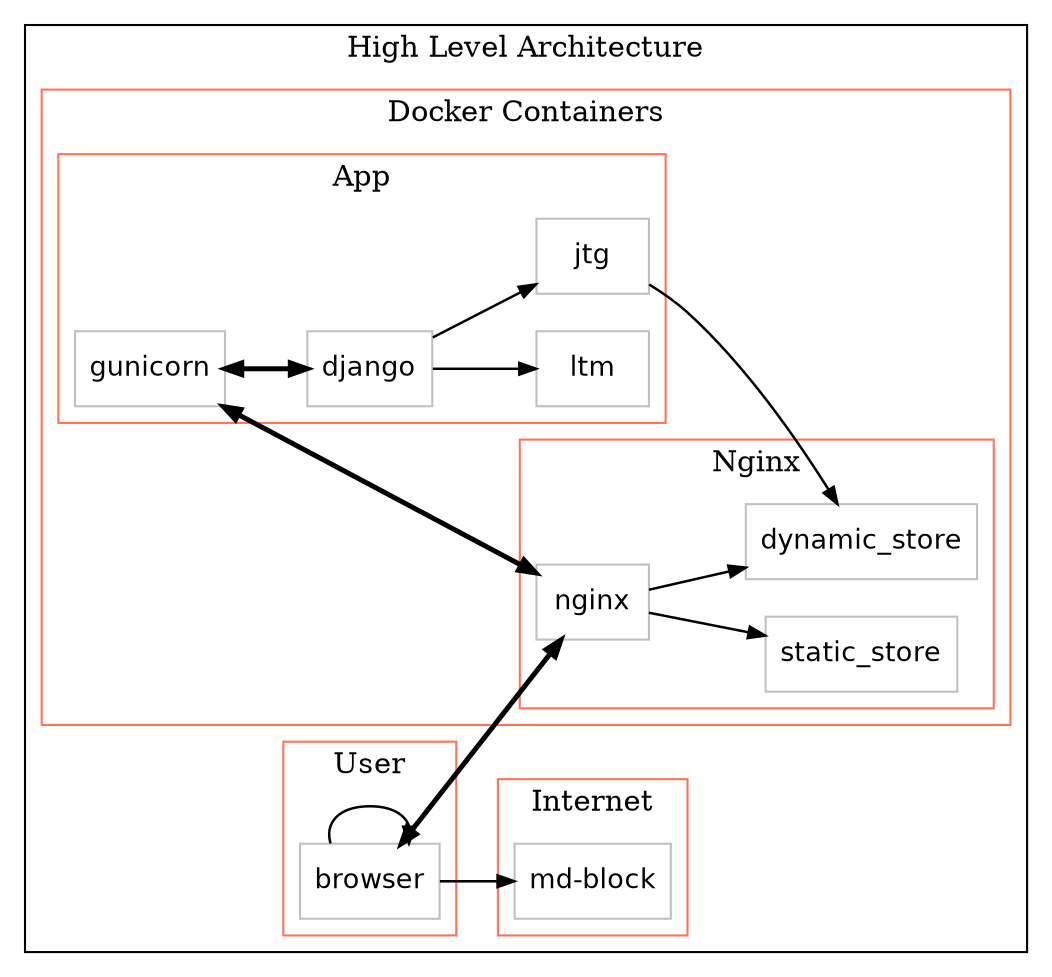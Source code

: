 digraph G {
compound=true;
rankdir="LR";
    subgraph cluster1 {
    rankdir="TB";
    label="High Level Architecture";
    color="Black";
        subgraph cluster2 {
        rankdir="TB";
        label="Docker Containers";
        color="Coral1";
            subgraph cluster3 {
            rankdir="TB";
            label="Nginx";
            color="Coral1";
                node4 [label="nginx" shape="box", margin="0.1", color="Grey", fontsize="13", fontname="Helvetica"];
                node7 [label="static_store" shape="box", margin="0.1", color="Grey", fontsize="13", fontname="Helvetica"];
                node15 [label="dynamic_store" shape="box", margin="0.1", color="Grey", fontsize="13", fontname="Helvetica"];
            }
            subgraph cluster10 {
            rankdir="TB";
            label="App";
            color="Coral1";
                node11 [label="gunicorn" shape="box", margin="0.1", color="Grey", fontsize="13", fontname="Helvetica"];
                node12 [label="django" shape="box", margin="0.1", color="Grey", fontsize="13", fontname="Helvetica"];
                node13 [label="ltm" shape="box", margin="0.1", color="Grey", fontsize="13", fontname="Helvetica"];
                node14 [label="jtg" shape="box", margin="0.1", color="Grey", fontsize="13", fontname="Helvetica"];
            }
        }
        subgraph cluster5 {
        rankdir="TB";
        label="User";
        color="Coral1";
            node6 [label="browser" shape="box", margin="0.1", color="Grey", fontsize="13", fontname="Helvetica"];
        }
        subgraph cluster8 {
        rankdir="TB";
        label="Internet";
        color="Coral1";
            node9 [label="md-block" shape="box", margin="0.1", color="Grey", fontsize="13", fontname="Helvetica"];
        }
    }
node6->node4 [label="" dir=both, fontsize="10", penwidth="2.4", arrowsize="0.8"];
node4->node7 [label="" fontsize="10", penwidth="1.2", arrowsize="0.8"];
node6->node9 [label="" fontsize="10", penwidth="1.2", arrowsize="0.8"];
node4->node11 [label="" dir=both, fontsize="10", penwidth="2.4", arrowsize="0.8"];
node11->node12 [label="" dir=both, fontsize="10", penwidth="2.4", arrowsize="0.8"];
node12->node13 [label="" fontsize="10", penwidth="1.2", arrowsize="0.8"];
node12->node14 [label="" fontsize="10", penwidth="1.2", arrowsize="0.8"];
node14->node15 [label="" fontsize="10", penwidth="1.2", arrowsize="0.8"];
node6->node6 [label="" fontsize="10", penwidth="1.2", arrowsize="0.8"];
node4->node15 [label="" fontsize="10", penwidth="1.2", arrowsize="0.8"];
}